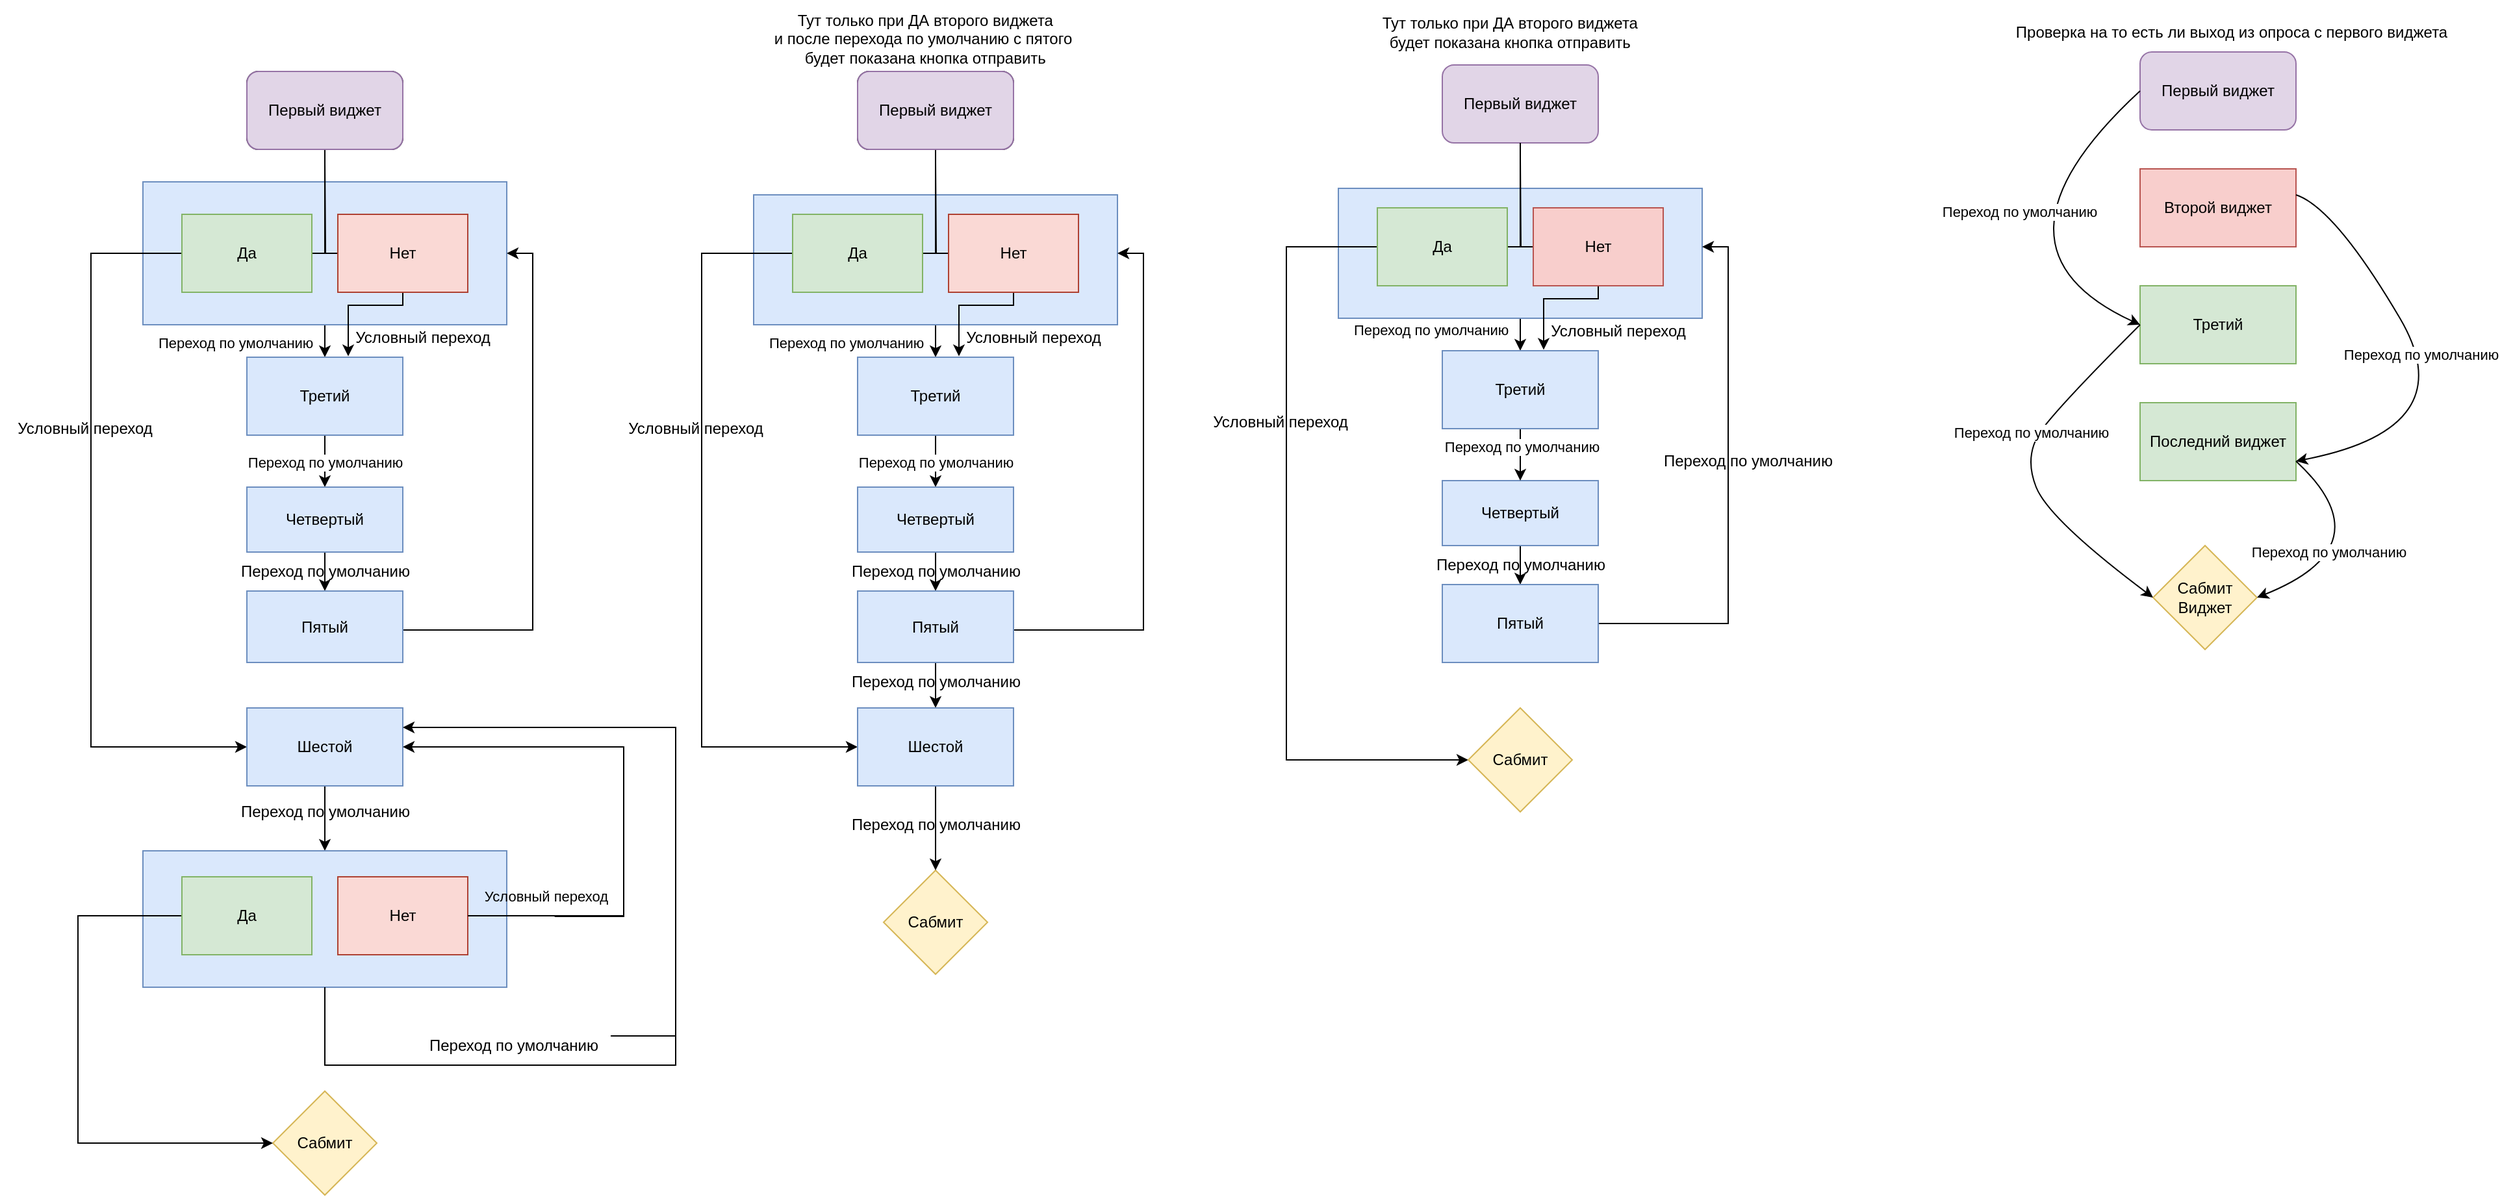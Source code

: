 <mxfile version="20.8.20" type="github">
  <diagram name="Страница 1" id="oehN8ZmwCmpnNLvUFqGc">
    <mxGraphModel dx="2769" dy="631" grid="1" gridSize="10" guides="1" tooltips="1" connect="1" arrows="1" fold="1" page="1" pageScale="1" pageWidth="827" pageHeight="1169" math="0" shadow="0">
      <root>
        <mxCell id="0" />
        <mxCell id="1" parent="0" />
        <mxCell id="Qh4H7kqBszBU1m72KMqG-20" value="" style="edgeStyle=orthogonalEdgeStyle;rounded=0;orthogonalLoop=1;jettySize=auto;html=1;" edge="1" parent="1" source="Qh4H7kqBszBU1m72KMqG-15" target="Qh4H7kqBszBU1m72KMqG-4">
          <mxGeometry relative="1" as="geometry" />
        </mxCell>
        <mxCell id="Qh4H7kqBszBU1m72KMqG-15" value="" style="rounded=0;whiteSpace=wrap;html=1;fillColor=#dae8fc;strokeColor=#6c8ebf;" vertex="1" parent="1">
          <mxGeometry x="-40" y="145" width="280" height="100" as="geometry" />
        </mxCell>
        <mxCell id="GN9tjEH7OAmjHWMoPTZa-1" value="Второй виджет" style="rounded=0;whiteSpace=wrap;html=1;fillColor=#f8cecc;strokeColor=#b85450;" parent="1" vertex="1">
          <mxGeometry x="577" y="130" width="120" height="60" as="geometry" />
        </mxCell>
        <mxCell id="GN9tjEH7OAmjHWMoPTZa-2" value="Первый виджет" style="rounded=1;whiteSpace=wrap;html=1;fillColor=#e1d5e7;strokeColor=#9673a6;" parent="1" vertex="1">
          <mxGeometry x="577" y="40" width="120" height="60" as="geometry" />
        </mxCell>
        <mxCell id="GN9tjEH7OAmjHWMoPTZa-3" value="Третий" style="rounded=0;whiteSpace=wrap;html=1;fillColor=#d5e8d4;strokeColor=#82b366;" parent="1" vertex="1">
          <mxGeometry x="577" y="220" width="120" height="60" as="geometry" />
        </mxCell>
        <mxCell id="GN9tjEH7OAmjHWMoPTZa-4" value="Последний виджет" style="rounded=0;whiteSpace=wrap;html=1;fillColor=#d5e8d4;strokeColor=#82b366;" parent="1" vertex="1">
          <mxGeometry x="577" y="310" width="120" height="60" as="geometry" />
        </mxCell>
        <mxCell id="GN9tjEH7OAmjHWMoPTZa-5" value="Сабмит&lt;br&gt;Виджет" style="rhombus;whiteSpace=wrap;html=1;fillColor=#fff2cc;strokeColor=#d6b656;" parent="1" vertex="1">
          <mxGeometry x="587" y="420" width="80" height="80" as="geometry" />
        </mxCell>
        <mxCell id="GN9tjEH7OAmjHWMoPTZa-6" value="" style="curved=1;endArrow=classic;html=1;rounded=0;exitX=0;exitY=0.5;exitDx=0;exitDy=0;entryX=0;entryY=0.5;entryDx=0;entryDy=0;" parent="1" source="GN9tjEH7OAmjHWMoPTZa-2" target="GN9tjEH7OAmjHWMoPTZa-3" edge="1">
          <mxGeometry width="50" height="50" relative="1" as="geometry">
            <mxPoint x="557" y="75" as="sourcePoint" />
            <mxPoint x="547" y="245" as="targetPoint" />
            <Array as="points">
              <mxPoint x="447" y="190" />
            </Array>
          </mxGeometry>
        </mxCell>
        <mxCell id="GN9tjEH7OAmjHWMoPTZa-17" value="Переход по умолчанию" style="edgeLabel;html=1;align=center;verticalAlign=middle;resizable=0;points=[];" parent="GN9tjEH7OAmjHWMoPTZa-6" vertex="1" connectable="0">
          <mxGeometry x="-0.176" y="5" relative="1" as="geometry">
            <mxPoint as="offset" />
          </mxGeometry>
        </mxCell>
        <mxCell id="GN9tjEH7OAmjHWMoPTZa-7" value="&lt;span style=&quot;color: rgb(0, 0, 0); font-family: Helvetica; font-size: 11px; font-style: normal; font-variant-ligatures: normal; font-variant-caps: normal; font-weight: 400; letter-spacing: normal; orphans: 2; text-align: center; text-indent: 0px; text-transform: none; widows: 2; word-spacing: 0px; -webkit-text-stroke-width: 0px; background-color: rgb(255, 255, 255); text-decoration-thickness: initial; text-decoration-style: initial; text-decoration-color: initial; float: none; display: inline !important;&quot;&gt;Переход по умолчанию&lt;/span&gt;" style="curved=1;endArrow=classic;html=1;rounded=0;exitX=0;exitY=0.5;exitDx=0;exitDy=0;" parent="1" source="GN9tjEH7OAmjHWMoPTZa-3" edge="1">
          <mxGeometry x="-0.187" y="-5" width="50" height="50" relative="1" as="geometry">
            <mxPoint x="547" y="250" as="sourcePoint" />
            <mxPoint x="587" y="460" as="targetPoint" />
            <Array as="points">
              <mxPoint x="517" y="310" />
              <mxPoint x="487" y="350" />
              <mxPoint x="507" y="400" />
            </Array>
            <mxPoint as="offset" />
          </mxGeometry>
        </mxCell>
        <mxCell id="GN9tjEH7OAmjHWMoPTZa-11" value="" style="curved=1;endArrow=classic;html=1;rounded=0;entryX=1;entryY=0.75;entryDx=0;entryDy=0;" parent="1" target="GN9tjEH7OAmjHWMoPTZa-4" edge="1">
          <mxGeometry width="50" height="50" relative="1" as="geometry">
            <mxPoint x="697" y="150" as="sourcePoint" />
            <mxPoint x="697" y="440" as="targetPoint" />
            <Array as="points">
              <mxPoint x="727" y="160" />
              <mxPoint x="827" y="330" />
            </Array>
          </mxGeometry>
        </mxCell>
        <mxCell id="GN9tjEH7OAmjHWMoPTZa-18" value="Переход по умолчанию" style="edgeLabel;html=1;align=center;verticalAlign=middle;resizable=0;points=[];" parent="GN9tjEH7OAmjHWMoPTZa-11" vertex="1" connectable="0">
          <mxGeometry x="-0.102" relative="1" as="geometry">
            <mxPoint as="offset" />
          </mxGeometry>
        </mxCell>
        <mxCell id="GN9tjEH7OAmjHWMoPTZa-12" value="" style="curved=1;endArrow=classic;html=1;rounded=0;exitX=1;exitY=0.75;exitDx=0;exitDy=0;entryX=1;entryY=0.5;entryDx=0;entryDy=0;" parent="1" source="GN9tjEH7OAmjHWMoPTZa-4" target="GN9tjEH7OAmjHWMoPTZa-5" edge="1">
          <mxGeometry width="50" height="50" relative="1" as="geometry">
            <mxPoint x="767" y="450" as="sourcePoint" />
            <mxPoint x="817" y="400" as="targetPoint" />
            <Array as="points">
              <mxPoint x="767" y="420" />
            </Array>
          </mxGeometry>
        </mxCell>
        <mxCell id="GN9tjEH7OAmjHWMoPTZa-19" value="Переход по умолчанию" style="edgeLabel;html=1;align=center;verticalAlign=middle;resizable=0;points=[];" parent="GN9tjEH7OAmjHWMoPTZa-12" vertex="1" connectable="0">
          <mxGeometry x="0.374" y="-13" relative="1" as="geometry">
            <mxPoint as="offset" />
          </mxGeometry>
        </mxCell>
        <mxCell id="Qh4H7kqBszBU1m72KMqG-1" value="Первый виджет" style="rounded=1;whiteSpace=wrap;html=1;fillColor=#e1d5e7;strokeColor=#9673a6;" vertex="1" parent="1">
          <mxGeometry x="40" y="50" width="120" height="60" as="geometry" />
        </mxCell>
        <mxCell id="Qh4H7kqBszBU1m72KMqG-22" value="" style="edgeStyle=orthogonalEdgeStyle;rounded=0;orthogonalLoop=1;jettySize=auto;html=1;" edge="1" parent="1" source="Qh4H7kqBszBU1m72KMqG-2" target="Qh4H7kqBszBU1m72KMqG-16">
          <mxGeometry relative="1" as="geometry">
            <Array as="points">
              <mxPoint x="100" y="440" />
              <mxPoint x="100" y="440" />
            </Array>
          </mxGeometry>
        </mxCell>
        <mxCell id="Qh4H7kqBszBU1m72KMqG-2" value="Четвертый" style="rounded=0;whiteSpace=wrap;html=1;fillColor=#dae8fc;strokeColor=#6c8ebf;" vertex="1" parent="1">
          <mxGeometry x="40" y="370" width="120" height="50" as="geometry" />
        </mxCell>
        <mxCell id="Qh4H7kqBszBU1m72KMqG-21" value="" style="edgeStyle=orthogonalEdgeStyle;rounded=0;orthogonalLoop=1;jettySize=auto;html=1;" edge="1" parent="1" source="Qh4H7kqBszBU1m72KMqG-4" target="Qh4H7kqBszBU1m72KMqG-2">
          <mxGeometry relative="1" as="geometry">
            <Array as="points">
              <mxPoint x="100" y="350" />
              <mxPoint x="100" y="350" />
            </Array>
          </mxGeometry>
        </mxCell>
        <mxCell id="Qh4H7kqBszBU1m72KMqG-29" value="Переход по умолчанию" style="edgeLabel;html=1;align=center;verticalAlign=middle;resizable=0;points=[];" vertex="1" connectable="0" parent="Qh4H7kqBszBU1m72KMqG-21">
          <mxGeometry x="-0.331" y="1" relative="1" as="geometry">
            <mxPoint as="offset" />
          </mxGeometry>
        </mxCell>
        <mxCell id="Qh4H7kqBszBU1m72KMqG-4" value="Третий" style="rounded=0;whiteSpace=wrap;html=1;fillColor=#dae8fc;strokeColor=#6c8ebf;" vertex="1" parent="1">
          <mxGeometry x="40" y="270" width="120" height="60" as="geometry" />
        </mxCell>
        <mxCell id="Qh4H7kqBszBU1m72KMqG-11" value="" style="edgeStyle=orthogonalEdgeStyle;sourcePerimeterSpacing=0;targetPerimeterSpacing=0;startArrow=none;endArrow=none;rounded=0;targetPortConstraint=eastwest;sourcePortConstraint=northsouth;curved=0;rounded=0;" edge="1" target="Qh4H7kqBszBU1m72KMqG-13" parent="1">
          <mxGeometry relative="1" as="geometry">
            <mxPoint x="100" y="120" as="sourcePoint" />
          </mxGeometry>
        </mxCell>
        <mxCell id="Qh4H7kqBszBU1m72KMqG-12" value="" style="edgeStyle=orthogonalEdgeStyle;sourcePerimeterSpacing=0;targetPerimeterSpacing=0;startArrow=none;endArrow=none;rounded=0;targetPortConstraint=eastwest;sourcePortConstraint=northsouth;curved=0;rounded=0;exitX=0.5;exitY=1;exitDx=0;exitDy=0;" edge="1" target="Qh4H7kqBszBU1m72KMqG-14" parent="1" source="Qh4H7kqBszBU1m72KMqG-1">
          <mxGeometry relative="1" as="geometry">
            <mxPoint x="100" y="120" as="sourcePoint" />
          </mxGeometry>
        </mxCell>
        <mxCell id="Qh4H7kqBszBU1m72KMqG-24" style="edgeStyle=orthogonalEdgeStyle;rounded=0;orthogonalLoop=1;jettySize=auto;html=1;entryX=0;entryY=0.5;entryDx=0;entryDy=0;" edge="1" parent="1" source="Qh4H7kqBszBU1m72KMqG-13" target="Qh4H7kqBszBU1m72KMqG-17">
          <mxGeometry relative="1" as="geometry">
            <mxPoint x="-50" y="594.167" as="targetPoint" />
            <Array as="points">
              <mxPoint x="-80" y="190" />
              <mxPoint x="-80" y="585" />
            </Array>
          </mxGeometry>
        </mxCell>
        <mxCell id="Qh4H7kqBszBU1m72KMqG-13" value="Да" style="whiteSpace=wrap;html=1;align=center;verticalAlign=middle;treeFolding=1;treeMoving=1;fillColor=#d5e8d4;strokeColor=#82b366;" vertex="1" parent="1">
          <mxGeometry x="-10" y="160" width="100" height="60" as="geometry" />
        </mxCell>
        <mxCell id="Qh4H7kqBszBU1m72KMqG-25" style="edgeStyle=orthogonalEdgeStyle;rounded=0;orthogonalLoop=1;jettySize=auto;html=1;entryX=0.65;entryY=-0.012;entryDx=0;entryDy=0;entryPerimeter=0;" edge="1" parent="1" source="Qh4H7kqBszBU1m72KMqG-14" target="Qh4H7kqBszBU1m72KMqG-4">
          <mxGeometry relative="1" as="geometry">
            <Array as="points">
              <mxPoint x="160" y="230" />
              <mxPoint x="118" y="230" />
            </Array>
          </mxGeometry>
        </mxCell>
        <mxCell id="Qh4H7kqBszBU1m72KMqG-14" value="Нет" style="whiteSpace=wrap;html=1;align=center;verticalAlign=middle;treeFolding=1;treeMoving=1;fillColor=#f8cecc;strokeColor=#b85450;" vertex="1" parent="1">
          <mxGeometry x="110" y="160" width="100" height="60" as="geometry" />
        </mxCell>
        <mxCell id="Qh4H7kqBszBU1m72KMqG-23" style="edgeStyle=orthogonalEdgeStyle;rounded=0;orthogonalLoop=1;jettySize=auto;html=1;" edge="1" parent="1" source="Qh4H7kqBszBU1m72KMqG-16">
          <mxGeometry relative="1" as="geometry">
            <mxPoint x="240" y="190" as="targetPoint" />
            <Array as="points">
              <mxPoint x="260" y="480" />
              <mxPoint x="260" y="190" />
              <mxPoint x="240" y="190" />
            </Array>
          </mxGeometry>
        </mxCell>
        <mxCell id="Qh4H7kqBszBU1m72KMqG-16" value="Пятый" style="rounded=0;whiteSpace=wrap;html=1;fillColor=#dae8fc;strokeColor=#6c8ebf;" vertex="1" parent="1">
          <mxGeometry x="40" y="450" width="120" height="60" as="geometry" />
        </mxCell>
        <mxCell id="Qh4H7kqBszBU1m72KMqG-17" value="Сабмит" style="rhombus;whiteSpace=wrap;html=1;fillColor=#fff2cc;strokeColor=#d6b656;" vertex="1" parent="1">
          <mxGeometry x="60" y="545" width="80" height="80" as="geometry" />
        </mxCell>
        <mxCell id="Qh4H7kqBszBU1m72KMqG-26" value="&amp;nbsp;Тут только при ДА второго виджета&lt;br&gt;&amp;nbsp;будет показана кнопка отправить" style="text;html=1;align=center;verticalAlign=middle;resizable=0;points=[];autosize=1;strokeColor=none;fillColor=none;" vertex="1" parent="1">
          <mxGeometry x="-20" y="5" width="220" height="40" as="geometry" />
        </mxCell>
        <mxCell id="Qh4H7kqBszBU1m72KMqG-27" value="Проверка на то есть ли выход из опроса с первого виджета&lt;br&gt;" style="text;html=1;align=center;verticalAlign=middle;resizable=0;points=[];autosize=1;strokeColor=none;fillColor=none;" vertex="1" parent="1">
          <mxGeometry x="467" y="10" width="360" height="30" as="geometry" />
        </mxCell>
        <mxCell id="Qh4H7kqBszBU1m72KMqG-28" value="Переход по умолчанию" style="text;html=1;align=center;verticalAlign=middle;resizable=0;points=[];autosize=1;strokeColor=none;fillColor=none;" vertex="1" parent="1">
          <mxGeometry x="25" y="420" width="150" height="30" as="geometry" />
        </mxCell>
        <mxCell id="Qh4H7kqBszBU1m72KMqG-30" value="&lt;span style=&quot;color: rgb(0, 0, 0); font-family: Helvetica; font-size: 11px; font-style: normal; font-variant-ligatures: normal; font-variant-caps: normal; font-weight: 400; letter-spacing: normal; orphans: 2; text-align: center; text-indent: 0px; text-transform: none; widows: 2; word-spacing: 0px; -webkit-text-stroke-width: 0px; background-color: rgb(255, 255, 255); text-decoration-thickness: initial; text-decoration-style: initial; text-decoration-color: initial; float: none; display: inline !important;&quot;&gt;Переход по умолчанию&lt;/span&gt;" style="text;whiteSpace=wrap;html=1;" vertex="1" parent="1">
          <mxGeometry x="-30" y="240" width="140" height="20" as="geometry" />
        </mxCell>
        <mxCell id="Qh4H7kqBszBU1m72KMqG-31" value="Условный переход&lt;br&gt;" style="text;html=1;align=center;verticalAlign=middle;resizable=0;points=[];autosize=1;strokeColor=none;fillColor=none;" vertex="1" parent="1">
          <mxGeometry x="110" y="240" width="130" height="30" as="geometry" />
        </mxCell>
        <mxCell id="Qh4H7kqBszBU1m72KMqG-32" value="Условный переход&lt;br&gt;" style="text;html=1;align=center;verticalAlign=middle;resizable=0;points=[];autosize=1;strokeColor=none;fillColor=none;" vertex="1" parent="1">
          <mxGeometry x="-150" y="310" width="130" height="30" as="geometry" />
        </mxCell>
        <mxCell id="Qh4H7kqBszBU1m72KMqG-33" value="Переход по умолчанию" style="text;html=1;align=center;verticalAlign=middle;resizable=0;points=[];autosize=1;strokeColor=none;fillColor=none;" vertex="1" parent="1">
          <mxGeometry x="200" y="340" width="150" height="30" as="geometry" />
        </mxCell>
        <mxCell id="Qh4H7kqBszBU1m72KMqG-35" value="" style="edgeStyle=orthogonalEdgeStyle;rounded=0;orthogonalLoop=1;jettySize=auto;html=1;" edge="1" parent="1" source="Qh4H7kqBszBU1m72KMqG-36" target="Qh4H7kqBszBU1m72KMqG-42">
          <mxGeometry relative="1" as="geometry" />
        </mxCell>
        <mxCell id="Qh4H7kqBszBU1m72KMqG-36" value="&lt;table&gt;&lt;tbody&gt;&lt;tr&gt;&lt;td&gt;&lt;br&gt;&lt;/td&gt;&lt;td&gt;&lt;br&gt;&lt;/td&gt;&lt;td&gt;&lt;br&gt;&lt;/td&gt;&lt;td&gt;&lt;br&gt;&lt;/td&gt;&lt;/tr&gt;&lt;tr&gt;&lt;td&gt;&lt;br&gt;&lt;/td&gt;&lt;td&gt;&lt;br&gt;&lt;/td&gt;&lt;td&gt;&lt;br&gt;&lt;/td&gt;&lt;td&gt;&lt;br&gt;&lt;/td&gt;&lt;/tr&gt;&lt;tr&gt;&lt;td&gt;&lt;br&gt;&lt;/td&gt;&lt;td&gt;&lt;br&gt;&lt;/td&gt;&lt;td&gt;&lt;br&gt;&lt;/td&gt;&lt;td&gt;&lt;br&gt;&lt;/td&gt;&lt;/tr&gt;&lt;tr&gt;&lt;td&gt;&lt;br&gt;&lt;/td&gt;&lt;td&gt;&lt;br&gt;&lt;/td&gt;&lt;td&gt;&lt;br&gt;&lt;/td&gt;&lt;td&gt;&lt;br&gt;&lt;/td&gt;&lt;/tr&gt;&lt;tr&gt;&lt;td&gt;&lt;br&gt;&lt;/td&gt;&lt;td&gt;&lt;br&gt;&lt;/td&gt;&lt;td&gt;&lt;br&gt;&lt;/td&gt;&lt;td&gt;&lt;br&gt;&lt;/td&gt;&lt;/tr&gt;&lt;/tbody&gt;&lt;/table&gt;" style="rounded=0;whiteSpace=wrap;html=1;fillColor=#dae8fc;strokeColor=#6c8ebf;" vertex="1" parent="1">
          <mxGeometry x="-490" y="150" width="280" height="100" as="geometry" />
        </mxCell>
        <mxCell id="Qh4H7kqBszBU1m72KMqG-37" value="Первый виджет" style="rounded=1;whiteSpace=wrap;html=1;" vertex="1" parent="1">
          <mxGeometry x="-410" y="55" width="120" height="60" as="geometry" />
        </mxCell>
        <mxCell id="Qh4H7kqBszBU1m72KMqG-38" value="" style="edgeStyle=orthogonalEdgeStyle;rounded=0;orthogonalLoop=1;jettySize=auto;html=1;" edge="1" parent="1" source="Qh4H7kqBszBU1m72KMqG-39" target="Qh4H7kqBszBU1m72KMqG-50">
          <mxGeometry relative="1" as="geometry">
            <Array as="points">
              <mxPoint x="-350" y="445" />
              <mxPoint x="-350" y="445" />
            </Array>
          </mxGeometry>
        </mxCell>
        <mxCell id="Qh4H7kqBszBU1m72KMqG-39" value="Четвертый" style="rounded=0;whiteSpace=wrap;html=1;" vertex="1" parent="1">
          <mxGeometry x="-410" y="375" width="120" height="50" as="geometry" />
        </mxCell>
        <mxCell id="Qh4H7kqBszBU1m72KMqG-40" value="" style="edgeStyle=orthogonalEdgeStyle;rounded=0;orthogonalLoop=1;jettySize=auto;html=1;" edge="1" parent="1" source="Qh4H7kqBszBU1m72KMqG-42" target="Qh4H7kqBszBU1m72KMqG-39">
          <mxGeometry relative="1" as="geometry">
            <Array as="points">
              <mxPoint x="-350" y="355" />
              <mxPoint x="-350" y="355" />
            </Array>
          </mxGeometry>
        </mxCell>
        <mxCell id="Qh4H7kqBszBU1m72KMqG-41" value="Переход по умолчанию" style="edgeLabel;html=1;align=center;verticalAlign=middle;resizable=0;points=[];" vertex="1" connectable="0" parent="Qh4H7kqBszBU1m72KMqG-40">
          <mxGeometry x="-0.331" y="1" relative="1" as="geometry">
            <mxPoint x="-1" y="7" as="offset" />
          </mxGeometry>
        </mxCell>
        <mxCell id="Qh4H7kqBszBU1m72KMqG-42" value="Третий" style="rounded=0;whiteSpace=wrap;html=1;" vertex="1" parent="1">
          <mxGeometry x="-410" y="275" width="120" height="60" as="geometry" />
        </mxCell>
        <mxCell id="Qh4H7kqBszBU1m72KMqG-43" value="" style="edgeStyle=orthogonalEdgeStyle;sourcePerimeterSpacing=0;targetPerimeterSpacing=0;startArrow=none;endArrow=none;rounded=0;targetPortConstraint=eastwest;sourcePortConstraint=northsouth;curved=0;rounded=0;" edge="1" parent="1" target="Qh4H7kqBszBU1m72KMqG-46">
          <mxGeometry relative="1" as="geometry">
            <mxPoint x="-350" y="125" as="sourcePoint" />
          </mxGeometry>
        </mxCell>
        <mxCell id="Qh4H7kqBszBU1m72KMqG-44" value="" style="edgeStyle=orthogonalEdgeStyle;sourcePerimeterSpacing=0;targetPerimeterSpacing=0;startArrow=none;endArrow=none;rounded=0;targetPortConstraint=eastwest;sourcePortConstraint=northsouth;curved=0;rounded=0;exitX=0.5;exitY=1;exitDx=0;exitDy=0;" edge="1" parent="1" source="Qh4H7kqBszBU1m72KMqG-37" target="Qh4H7kqBszBU1m72KMqG-48">
          <mxGeometry relative="1" as="geometry">
            <mxPoint x="-350" y="125" as="sourcePoint" />
          </mxGeometry>
        </mxCell>
        <mxCell id="Qh4H7kqBszBU1m72KMqG-45" style="edgeStyle=orthogonalEdgeStyle;rounded=0;orthogonalLoop=1;jettySize=auto;html=1;entryX=0;entryY=0.5;entryDx=0;entryDy=0;" edge="1" parent="1" source="Qh4H7kqBszBU1m72KMqG-46" target="Qh4H7kqBszBU1m72KMqG-57">
          <mxGeometry relative="1" as="geometry">
            <mxPoint x="-500" y="599.167" as="targetPoint" />
            <Array as="points">
              <mxPoint x="-530" y="195" />
              <mxPoint x="-530" y="575" />
            </Array>
          </mxGeometry>
        </mxCell>
        <mxCell id="Qh4H7kqBszBU1m72KMqG-46" value="Да" style="whiteSpace=wrap;html=1;align=center;verticalAlign=middle;treeFolding=1;treeMoving=1;fillColor=#d5e8d4;strokeColor=#82b366;" vertex="1" parent="1">
          <mxGeometry x="-460" y="165" width="100" height="60" as="geometry" />
        </mxCell>
        <mxCell id="Qh4H7kqBszBU1m72KMqG-47" style="edgeStyle=orthogonalEdgeStyle;rounded=0;orthogonalLoop=1;jettySize=auto;html=1;entryX=0.65;entryY=-0.012;entryDx=0;entryDy=0;entryPerimeter=0;" edge="1" parent="1" source="Qh4H7kqBszBU1m72KMqG-48" target="Qh4H7kqBszBU1m72KMqG-42">
          <mxGeometry relative="1" as="geometry">
            <Array as="points">
              <mxPoint x="-290" y="235" />
              <mxPoint x="-332" y="235" />
            </Array>
          </mxGeometry>
        </mxCell>
        <mxCell id="Qh4H7kqBszBU1m72KMqG-48" value="Нет" style="whiteSpace=wrap;html=1;align=center;verticalAlign=middle;treeFolding=1;treeMoving=1;fillColor=#fad9d5;strokeColor=#ae4132;" vertex="1" parent="1">
          <mxGeometry x="-340" y="165" width="100" height="60" as="geometry" />
        </mxCell>
        <mxCell id="Qh4H7kqBszBU1m72KMqG-49" style="edgeStyle=orthogonalEdgeStyle;rounded=0;orthogonalLoop=1;jettySize=auto;html=1;" edge="1" parent="1" source="Qh4H7kqBszBU1m72KMqG-50">
          <mxGeometry relative="1" as="geometry">
            <mxPoint x="-210" y="195" as="targetPoint" />
            <Array as="points">
              <mxPoint x="-190" y="485" />
              <mxPoint x="-190" y="195" />
              <mxPoint x="-210" y="195" />
            </Array>
          </mxGeometry>
        </mxCell>
        <mxCell id="Qh4H7kqBszBU1m72KMqG-60" value="" style="edgeStyle=orthogonalEdgeStyle;rounded=0;orthogonalLoop=1;jettySize=auto;html=1;" edge="1" parent="1" source="Qh4H7kqBszBU1m72KMqG-50" target="Qh4H7kqBszBU1m72KMqG-57">
          <mxGeometry relative="1" as="geometry" />
        </mxCell>
        <mxCell id="Qh4H7kqBszBU1m72KMqG-50" value="Пятый" style="rounded=0;whiteSpace=wrap;html=1;fillColor=#dae8fc;strokeColor=#6c8ebf;" vertex="1" parent="1">
          <mxGeometry x="-410" y="455" width="120" height="55" as="geometry" />
        </mxCell>
        <mxCell id="Qh4H7kqBszBU1m72KMqG-51" value="Сабмит" style="rhombus;whiteSpace=wrap;html=1;fillColor=#fff2cc;strokeColor=#d6b656;" vertex="1" parent="1">
          <mxGeometry x="-390" y="670" width="80" height="80" as="geometry" />
        </mxCell>
        <mxCell id="Qh4H7kqBszBU1m72KMqG-52" value="&amp;nbsp;Тут только при ДА второго виджета&lt;br&gt;&amp;nbsp;и после перехода по умолчанию с пятого&amp;nbsp;&lt;br&gt;&amp;nbsp;будет показана кнопка отправить" style="text;html=1;align=center;verticalAlign=middle;resizable=0;points=[];autosize=1;strokeColor=none;fillColor=none;" vertex="1" parent="1">
          <mxGeometry x="-490" width="260" height="60" as="geometry" />
        </mxCell>
        <mxCell id="Qh4H7kqBszBU1m72KMqG-53" value="Переход по умолчанию" style="text;html=1;align=center;verticalAlign=middle;resizable=0;points=[];autosize=1;strokeColor=none;fillColor=none;" vertex="1" parent="1">
          <mxGeometry x="-425" y="425" width="150" height="30" as="geometry" />
        </mxCell>
        <mxCell id="Qh4H7kqBszBU1m72KMqG-54" value="&lt;span style=&quot;color: rgb(0, 0, 0); font-family: Helvetica; font-size: 11px; font-style: normal; font-variant-ligatures: normal; font-variant-caps: normal; font-weight: 400; letter-spacing: normal; orphans: 2; text-align: center; text-indent: 0px; text-transform: none; widows: 2; word-spacing: 0px; -webkit-text-stroke-width: 0px; background-color: rgb(255, 255, 255); text-decoration-thickness: initial; text-decoration-style: initial; text-decoration-color: initial; float: none; display: inline !important;&quot;&gt;Переход по умолчанию&lt;/span&gt;" style="text;whiteSpace=wrap;html=1;" vertex="1" parent="1">
          <mxGeometry x="-480" y="250" width="140" height="15" as="geometry" />
        </mxCell>
        <mxCell id="Qh4H7kqBszBU1m72KMqG-55" value="Условный переход&lt;br&gt;" style="text;html=1;align=center;verticalAlign=middle;resizable=0;points=[];autosize=1;strokeColor=none;fillColor=none;" vertex="1" parent="1">
          <mxGeometry x="-340" y="245" width="130" height="30" as="geometry" />
        </mxCell>
        <mxCell id="Qh4H7kqBszBU1m72KMqG-56" value="Условный переход&lt;br&gt;" style="text;html=1;align=center;verticalAlign=middle;resizable=0;points=[];autosize=1;strokeColor=none;fillColor=none;" vertex="1" parent="1">
          <mxGeometry x="-600" y="315" width="130" height="30" as="geometry" />
        </mxCell>
        <mxCell id="Qh4H7kqBszBU1m72KMqG-59" value="" style="edgeStyle=orthogonalEdgeStyle;rounded=0;orthogonalLoop=1;jettySize=auto;html=1;" edge="1" parent="1" source="Qh4H7kqBszBU1m72KMqG-57" target="Qh4H7kqBszBU1m72KMqG-51">
          <mxGeometry relative="1" as="geometry" />
        </mxCell>
        <mxCell id="Qh4H7kqBszBU1m72KMqG-57" value="Шестой" style="rounded=0;whiteSpace=wrap;html=1;fillColor=#dae8fc;strokeColor=#6c8ebf;" vertex="1" parent="1">
          <mxGeometry x="-410" y="545" width="120" height="60" as="geometry" />
        </mxCell>
        <mxCell id="Qh4H7kqBszBU1m72KMqG-61" value="Переход по умолчанию" style="text;html=1;align=center;verticalAlign=middle;resizable=0;points=[];autosize=1;strokeColor=none;fillColor=none;" vertex="1" parent="1">
          <mxGeometry x="-425" y="510" width="150" height="30" as="geometry" />
        </mxCell>
        <mxCell id="Qh4H7kqBszBU1m72KMqG-62" value="Переход по умолчанию" style="text;html=1;align=center;verticalAlign=middle;resizable=0;points=[];autosize=1;strokeColor=none;fillColor=none;" vertex="1" parent="1">
          <mxGeometry x="-425" y="620" width="150" height="30" as="geometry" />
        </mxCell>
        <mxCell id="Qh4H7kqBszBU1m72KMqG-63" value="Первый виджет" style="rounded=1;whiteSpace=wrap;html=1;fillColor=#e1d5e7;strokeColor=#9673a6;" vertex="1" parent="1">
          <mxGeometry x="-410" y="55" width="120" height="60" as="geometry" />
        </mxCell>
        <mxCell id="Qh4H7kqBszBU1m72KMqG-64" value="Третий" style="rounded=0;whiteSpace=wrap;html=1;fillColor=#dae8fc;strokeColor=#6c8ebf;" vertex="1" parent="1">
          <mxGeometry x="-410" y="275" width="120" height="60" as="geometry" />
        </mxCell>
        <mxCell id="Qh4H7kqBszBU1m72KMqG-65" value="Четвертый" style="rounded=0;whiteSpace=wrap;html=1;fillColor=#dae8fc;strokeColor=#6c8ebf;" vertex="1" parent="1">
          <mxGeometry x="-410" y="375" width="120" height="50" as="geometry" />
        </mxCell>
        <mxCell id="Qh4H7kqBszBU1m72KMqG-66" value="" style="edgeStyle=orthogonalEdgeStyle;rounded=0;orthogonalLoop=1;jettySize=auto;html=1;" edge="1" parent="1" source="Qh4H7kqBszBU1m72KMqG-67" target="Qh4H7kqBszBU1m72KMqG-73">
          <mxGeometry relative="1" as="geometry" />
        </mxCell>
        <mxCell id="Qh4H7kqBszBU1m72KMqG-67" value="&lt;table&gt;&lt;tbody&gt;&lt;tr&gt;&lt;td&gt;&lt;br&gt;&lt;/td&gt;&lt;td&gt;&lt;br&gt;&lt;/td&gt;&lt;td&gt;&lt;br&gt;&lt;/td&gt;&lt;td&gt;&lt;br&gt;&lt;/td&gt;&lt;/tr&gt;&lt;tr&gt;&lt;td&gt;&lt;br&gt;&lt;/td&gt;&lt;td&gt;&lt;br&gt;&lt;/td&gt;&lt;td&gt;&lt;br&gt;&lt;/td&gt;&lt;td&gt;&lt;br&gt;&lt;/td&gt;&lt;/tr&gt;&lt;tr&gt;&lt;td&gt;&lt;br&gt;&lt;/td&gt;&lt;td&gt;&lt;br&gt;&lt;/td&gt;&lt;td&gt;&lt;br&gt;&lt;/td&gt;&lt;td&gt;&lt;br&gt;&lt;/td&gt;&lt;/tr&gt;&lt;tr&gt;&lt;td&gt;&lt;br&gt;&lt;/td&gt;&lt;td&gt;&lt;br&gt;&lt;/td&gt;&lt;td&gt;&lt;br&gt;&lt;/td&gt;&lt;td&gt;&lt;br&gt;&lt;/td&gt;&lt;/tr&gt;&lt;tr&gt;&lt;td&gt;&lt;br&gt;&lt;/td&gt;&lt;td&gt;&lt;br&gt;&lt;/td&gt;&lt;td&gt;&lt;br&gt;&lt;/td&gt;&lt;td&gt;&lt;br&gt;&lt;/td&gt;&lt;/tr&gt;&lt;/tbody&gt;&lt;/table&gt;" style="rounded=0;whiteSpace=wrap;html=1;fillColor=#dae8fc;strokeColor=#6c8ebf;" vertex="1" parent="1">
          <mxGeometry x="-960" y="140" width="280" height="110" as="geometry" />
        </mxCell>
        <mxCell id="Qh4H7kqBszBU1m72KMqG-68" value="Первый виджет" style="rounded=1;whiteSpace=wrap;html=1;" vertex="1" parent="1">
          <mxGeometry x="-880" y="55" width="120" height="60" as="geometry" />
        </mxCell>
        <mxCell id="Qh4H7kqBszBU1m72KMqG-69" value="" style="edgeStyle=orthogonalEdgeStyle;rounded=0;orthogonalLoop=1;jettySize=auto;html=1;" edge="1" parent="1" source="Qh4H7kqBszBU1m72KMqG-70" target="Qh4H7kqBszBU1m72KMqG-82">
          <mxGeometry relative="1" as="geometry">
            <Array as="points">
              <mxPoint x="-820" y="445" />
              <mxPoint x="-820" y="445" />
            </Array>
          </mxGeometry>
        </mxCell>
        <mxCell id="Qh4H7kqBszBU1m72KMqG-70" value="Четвертый" style="rounded=0;whiteSpace=wrap;html=1;" vertex="1" parent="1">
          <mxGeometry x="-880" y="375" width="120" height="50" as="geometry" />
        </mxCell>
        <mxCell id="Qh4H7kqBszBU1m72KMqG-71" value="" style="edgeStyle=orthogonalEdgeStyle;rounded=0;orthogonalLoop=1;jettySize=auto;html=1;" edge="1" parent="1" source="Qh4H7kqBszBU1m72KMqG-73" target="Qh4H7kqBszBU1m72KMqG-70">
          <mxGeometry relative="1" as="geometry">
            <Array as="points">
              <mxPoint x="-820" y="355" />
              <mxPoint x="-820" y="355" />
            </Array>
          </mxGeometry>
        </mxCell>
        <mxCell id="Qh4H7kqBszBU1m72KMqG-72" value="Переход по умолчанию" style="edgeLabel;html=1;align=center;verticalAlign=middle;resizable=0;points=[];" vertex="1" connectable="0" parent="Qh4H7kqBszBU1m72KMqG-71">
          <mxGeometry x="-0.331" y="1" relative="1" as="geometry">
            <mxPoint x="-1" y="7" as="offset" />
          </mxGeometry>
        </mxCell>
        <mxCell id="Qh4H7kqBszBU1m72KMqG-73" value="Третий" style="rounded=0;whiteSpace=wrap;html=1;" vertex="1" parent="1">
          <mxGeometry x="-880" y="275" width="120" height="60" as="geometry" />
        </mxCell>
        <mxCell id="Qh4H7kqBszBU1m72KMqG-74" value="" style="edgeStyle=orthogonalEdgeStyle;sourcePerimeterSpacing=0;targetPerimeterSpacing=0;startArrow=none;endArrow=none;rounded=0;targetPortConstraint=eastwest;sourcePortConstraint=northsouth;curved=0;rounded=0;" edge="1" parent="1" target="Qh4H7kqBszBU1m72KMqG-77">
          <mxGeometry relative="1" as="geometry">
            <mxPoint x="-820" y="125" as="sourcePoint" />
          </mxGeometry>
        </mxCell>
        <mxCell id="Qh4H7kqBszBU1m72KMqG-75" value="" style="edgeStyle=orthogonalEdgeStyle;sourcePerimeterSpacing=0;targetPerimeterSpacing=0;startArrow=none;endArrow=none;rounded=0;targetPortConstraint=eastwest;sourcePortConstraint=northsouth;curved=0;rounded=0;exitX=0.5;exitY=1;exitDx=0;exitDy=0;" edge="1" parent="1" source="Qh4H7kqBszBU1m72KMqG-68" target="Qh4H7kqBszBU1m72KMqG-79">
          <mxGeometry relative="1" as="geometry">
            <mxPoint x="-820" y="125" as="sourcePoint" />
          </mxGeometry>
        </mxCell>
        <mxCell id="Qh4H7kqBszBU1m72KMqG-76" style="edgeStyle=orthogonalEdgeStyle;rounded=0;orthogonalLoop=1;jettySize=auto;html=1;entryX=0;entryY=0.5;entryDx=0;entryDy=0;" edge="1" parent="1" source="Qh4H7kqBszBU1m72KMqG-77" target="Qh4H7kqBszBU1m72KMqG-89">
          <mxGeometry relative="1" as="geometry">
            <mxPoint x="-970" y="599.167" as="targetPoint" />
            <Array as="points">
              <mxPoint x="-1000" y="195" />
              <mxPoint x="-1000" y="575" />
            </Array>
          </mxGeometry>
        </mxCell>
        <mxCell id="Qh4H7kqBszBU1m72KMqG-77" value="Да" style="whiteSpace=wrap;html=1;align=center;verticalAlign=middle;treeFolding=1;treeMoving=1;fillColor=#d5e8d4;strokeColor=#82b366;" vertex="1" parent="1">
          <mxGeometry x="-930" y="165" width="100" height="60" as="geometry" />
        </mxCell>
        <mxCell id="Qh4H7kqBszBU1m72KMqG-78" style="edgeStyle=orthogonalEdgeStyle;rounded=0;orthogonalLoop=1;jettySize=auto;html=1;entryX=0.65;entryY=-0.012;entryDx=0;entryDy=0;entryPerimeter=0;" edge="1" parent="1" source="Qh4H7kqBszBU1m72KMqG-79" target="Qh4H7kqBszBU1m72KMqG-73">
          <mxGeometry relative="1" as="geometry">
            <Array as="points">
              <mxPoint x="-760" y="235" />
              <mxPoint x="-802" y="235" />
            </Array>
          </mxGeometry>
        </mxCell>
        <mxCell id="Qh4H7kqBszBU1m72KMqG-79" value="Нет" style="whiteSpace=wrap;html=1;align=center;verticalAlign=middle;treeFolding=1;treeMoving=1;fillColor=#fad9d5;strokeColor=#ae4132;" vertex="1" parent="1">
          <mxGeometry x="-810" y="165" width="100" height="60" as="geometry" />
        </mxCell>
        <mxCell id="Qh4H7kqBszBU1m72KMqG-80" style="edgeStyle=orthogonalEdgeStyle;rounded=0;orthogonalLoop=1;jettySize=auto;html=1;" edge="1" parent="1" source="Qh4H7kqBszBU1m72KMqG-82">
          <mxGeometry relative="1" as="geometry">
            <mxPoint x="-680" y="195" as="targetPoint" />
            <Array as="points">
              <mxPoint x="-660" y="485" />
              <mxPoint x="-660" y="195" />
              <mxPoint x="-680" y="195" />
            </Array>
          </mxGeometry>
        </mxCell>
        <mxCell id="Qh4H7kqBszBU1m72KMqG-82" value="Пятый" style="rounded=0;whiteSpace=wrap;html=1;fillColor=#dae8fc;strokeColor=#6c8ebf;" vertex="1" parent="1">
          <mxGeometry x="-880" y="455" width="120" height="55" as="geometry" />
        </mxCell>
        <mxCell id="Qh4H7kqBszBU1m72KMqG-83" value="Сабмит" style="rhombus;whiteSpace=wrap;html=1;fillColor=#fff2cc;strokeColor=#d6b656;" vertex="1" parent="1">
          <mxGeometry x="-860" y="840" width="80" height="80" as="geometry" />
        </mxCell>
        <mxCell id="Qh4H7kqBszBU1m72KMqG-84" value="Переход по умолчанию" style="text;html=1;align=center;verticalAlign=middle;resizable=0;points=[];autosize=1;strokeColor=none;fillColor=none;" vertex="1" parent="1">
          <mxGeometry x="-895" y="425" width="150" height="30" as="geometry" />
        </mxCell>
        <mxCell id="Qh4H7kqBszBU1m72KMqG-85" value="&lt;span style=&quot;color: rgb(0, 0, 0); font-family: Helvetica; font-size: 11px; font-style: normal; font-variant-ligatures: normal; font-variant-caps: normal; font-weight: 400; letter-spacing: normal; orphans: 2; text-align: center; text-indent: 0px; text-transform: none; widows: 2; word-spacing: 0px; -webkit-text-stroke-width: 0px; background-color: rgb(255, 255, 255); text-decoration-thickness: initial; text-decoration-style: initial; text-decoration-color: initial; float: none; display: inline !important;&quot;&gt;Переход по умолчанию&lt;/span&gt;" style="text;whiteSpace=wrap;html=1;" vertex="1" parent="1">
          <mxGeometry x="-950" y="250" width="140" height="15" as="geometry" />
        </mxCell>
        <mxCell id="Qh4H7kqBszBU1m72KMqG-86" value="Условный переход&lt;br&gt;" style="text;html=1;align=center;verticalAlign=middle;resizable=0;points=[];autosize=1;strokeColor=none;fillColor=none;" vertex="1" parent="1">
          <mxGeometry x="-810" y="245" width="130" height="30" as="geometry" />
        </mxCell>
        <mxCell id="Qh4H7kqBszBU1m72KMqG-87" value="Условный переход&lt;br&gt;" style="text;html=1;align=center;verticalAlign=middle;resizable=0;points=[];autosize=1;strokeColor=none;fillColor=none;" vertex="1" parent="1">
          <mxGeometry x="-1070" y="315" width="130" height="30" as="geometry" />
        </mxCell>
        <mxCell id="Qh4H7kqBszBU1m72KMqG-111" style="edgeStyle=orthogonalEdgeStyle;rounded=0;orthogonalLoop=1;jettySize=auto;html=1;entryX=0.5;entryY=0;entryDx=0;entryDy=0;" edge="1" parent="1" source="Qh4H7kqBszBU1m72KMqG-89" target="Qh4H7kqBszBU1m72KMqG-104">
          <mxGeometry relative="1" as="geometry" />
        </mxCell>
        <mxCell id="Qh4H7kqBszBU1m72KMqG-89" value="Шестой" style="rounded=0;whiteSpace=wrap;html=1;fillColor=#dae8fc;strokeColor=#6c8ebf;" vertex="1" parent="1">
          <mxGeometry x="-880" y="545" width="120" height="60" as="geometry" />
        </mxCell>
        <mxCell id="Qh4H7kqBszBU1m72KMqG-91" value="Переход по умолчанию" style="text;html=1;align=center;verticalAlign=middle;resizable=0;points=[];autosize=1;strokeColor=none;fillColor=none;" vertex="1" parent="1">
          <mxGeometry x="-895" y="610" width="150" height="30" as="geometry" />
        </mxCell>
        <mxCell id="Qh4H7kqBszBU1m72KMqG-92" value="Первый виджет" style="rounded=1;whiteSpace=wrap;html=1;fillColor=#e1d5e7;strokeColor=#9673a6;" vertex="1" parent="1">
          <mxGeometry x="-880" y="55" width="120" height="60" as="geometry" />
        </mxCell>
        <mxCell id="Qh4H7kqBszBU1m72KMqG-93" value="Третий" style="rounded=0;whiteSpace=wrap;html=1;fillColor=#dae8fc;strokeColor=#6c8ebf;" vertex="1" parent="1">
          <mxGeometry x="-880" y="275" width="120" height="60" as="geometry" />
        </mxCell>
        <mxCell id="Qh4H7kqBszBU1m72KMqG-94" value="Четвертый" style="rounded=0;whiteSpace=wrap;html=1;fillColor=#dae8fc;strokeColor=#6c8ebf;" vertex="1" parent="1">
          <mxGeometry x="-880" y="375" width="120" height="50" as="geometry" />
        </mxCell>
        <mxCell id="Qh4H7kqBszBU1m72KMqG-115" style="edgeStyle=orthogonalEdgeStyle;rounded=0;orthogonalLoop=1;jettySize=auto;html=1;entryX=1;entryY=0.25;entryDx=0;entryDy=0;exitX=0.5;exitY=1;exitDx=0;exitDy=0;startArrow=none;" edge="1" parent="1" source="Qh4H7kqBszBU1m72KMqG-119" target="Qh4H7kqBszBU1m72KMqG-89">
          <mxGeometry relative="1" as="geometry">
            <Array as="points">
              <mxPoint x="-550" y="560" />
            </Array>
          </mxGeometry>
        </mxCell>
        <mxCell id="Qh4H7kqBszBU1m72KMqG-104" value="&lt;table&gt;&lt;tbody&gt;&lt;tr&gt;&lt;td&gt;&lt;br&gt;&lt;/td&gt;&lt;td&gt;&lt;br&gt;&lt;/td&gt;&lt;td&gt;&lt;br&gt;&lt;/td&gt;&lt;td&gt;&lt;br&gt;&lt;/td&gt;&lt;/tr&gt;&lt;tr&gt;&lt;td&gt;&lt;br&gt;&lt;/td&gt;&lt;td&gt;&lt;br&gt;&lt;/td&gt;&lt;td&gt;&lt;br&gt;&lt;/td&gt;&lt;td&gt;&lt;br&gt;&lt;/td&gt;&lt;/tr&gt;&lt;tr&gt;&lt;td&gt;&lt;br&gt;&lt;/td&gt;&lt;td&gt;&lt;br&gt;&lt;/td&gt;&lt;td&gt;&lt;br&gt;&lt;/td&gt;&lt;td&gt;&lt;br&gt;&lt;/td&gt;&lt;/tr&gt;&lt;tr&gt;&lt;td&gt;&lt;br&gt;&lt;/td&gt;&lt;td&gt;&lt;br&gt;&lt;/td&gt;&lt;td&gt;&lt;br&gt;&lt;/td&gt;&lt;td&gt;&lt;br&gt;&lt;/td&gt;&lt;/tr&gt;&lt;tr&gt;&lt;td&gt;&lt;br&gt;&lt;/td&gt;&lt;td&gt;&lt;br&gt;&lt;/td&gt;&lt;td&gt;&lt;br&gt;&lt;/td&gt;&lt;td&gt;&lt;br&gt;&lt;/td&gt;&lt;/tr&gt;&lt;/tbody&gt;&lt;/table&gt;" style="rounded=0;whiteSpace=wrap;html=1;fillColor=#dae8fc;strokeColor=#6c8ebf;" vertex="1" parent="1">
          <mxGeometry x="-960" y="655" width="280" height="105" as="geometry" />
        </mxCell>
        <mxCell id="Qh4H7kqBszBU1m72KMqG-112" style="edgeStyle=orthogonalEdgeStyle;rounded=0;orthogonalLoop=1;jettySize=auto;html=1;entryX=0;entryY=0.5;entryDx=0;entryDy=0;" edge="1" parent="1" source="Qh4H7kqBszBU1m72KMqG-105" target="Qh4H7kqBszBU1m72KMqG-83">
          <mxGeometry relative="1" as="geometry">
            <Array as="points">
              <mxPoint x="-1010" y="705" />
              <mxPoint x="-1010" y="880" />
            </Array>
          </mxGeometry>
        </mxCell>
        <mxCell id="Qh4H7kqBszBU1m72KMqG-105" value="Да" style="whiteSpace=wrap;html=1;align=center;verticalAlign=middle;treeFolding=1;treeMoving=1;fillColor=#d5e8d4;strokeColor=#82b366;" vertex="1" parent="1">
          <mxGeometry x="-930" y="675" width="100" height="60" as="geometry" />
        </mxCell>
        <mxCell id="Qh4H7kqBszBU1m72KMqG-113" style="edgeStyle=orthogonalEdgeStyle;rounded=0;orthogonalLoop=1;jettySize=auto;html=1;entryX=1;entryY=0.5;entryDx=0;entryDy=0;startArrow=none;exitX=0.557;exitY=1.016;exitDx=0;exitDy=0;exitPerimeter=0;" edge="1" parent="1" source="Qh4H7kqBszBU1m72KMqG-109" target="Qh4H7kqBszBU1m72KMqG-89">
          <mxGeometry relative="1" as="geometry">
            <Array as="points">
              <mxPoint x="-590" y="705" />
              <mxPoint x="-590" y="575" />
            </Array>
          </mxGeometry>
        </mxCell>
        <mxCell id="Qh4H7kqBszBU1m72KMqG-107" value="Нет" style="whiteSpace=wrap;html=1;align=center;verticalAlign=middle;treeFolding=1;treeMoving=1;fillColor=#fad9d5;strokeColor=#ae4132;" vertex="1" parent="1">
          <mxGeometry x="-810" y="675" width="100" height="60" as="geometry" />
        </mxCell>
        <mxCell id="Qh4H7kqBszBU1m72KMqG-120" value="" style="edgeStyle=orthogonalEdgeStyle;rounded=0;orthogonalLoop=1;jettySize=auto;html=1;entryX=1;entryY=0.25;entryDx=0;entryDy=0;exitX=0.5;exitY=1;exitDx=0;exitDy=0;startArrow=none;endArrow=none;" edge="1" parent="1" source="Qh4H7kqBszBU1m72KMqG-104" target="Qh4H7kqBszBU1m72KMqG-119">
          <mxGeometry relative="1" as="geometry">
            <mxPoint x="-820" y="760" as="sourcePoint" />
            <mxPoint x="-760" y="560" as="targetPoint" />
            <Array as="points">
              <mxPoint x="-820" y="820" />
              <mxPoint x="-550" y="820" />
            </Array>
          </mxGeometry>
        </mxCell>
        <mxCell id="Qh4H7kqBszBU1m72KMqG-119" value="Переход по умолчанию" style="text;html=1;align=center;verticalAlign=middle;resizable=0;points=[];autosize=1;strokeColor=none;fillColor=none;" vertex="1" parent="1">
          <mxGeometry x="-750" y="790" width="150" height="30" as="geometry" />
        </mxCell>
        <mxCell id="Qh4H7kqBszBU1m72KMqG-121" value="" style="edgeStyle=orthogonalEdgeStyle;rounded=0;orthogonalLoop=1;jettySize=auto;html=1;entryX=1;entryY=0.5;entryDx=0;entryDy=0;endArrow=none;" edge="1" parent="1" source="Qh4H7kqBszBU1m72KMqG-107" target="Qh4H7kqBszBU1m72KMqG-109">
          <mxGeometry relative="1" as="geometry">
            <mxPoint x="-710" y="705" as="sourcePoint" />
            <mxPoint x="-760" y="575" as="targetPoint" />
            <Array as="points">
              <mxPoint x="-590" y="705" />
            </Array>
          </mxGeometry>
        </mxCell>
        <mxCell id="Qh4H7kqBszBU1m72KMqG-109" value="&lt;font style=&quot;font-size: 11px;&quot;&gt;Условный переход&lt;/font&gt;" style="text;html=1;align=center;verticalAlign=middle;resizable=0;points=[];autosize=1;strokeColor=none;fillColor=none;" vertex="1" parent="1">
          <mxGeometry x="-710" y="675" width="120" height="30" as="geometry" />
        </mxCell>
      </root>
    </mxGraphModel>
  </diagram>
</mxfile>
